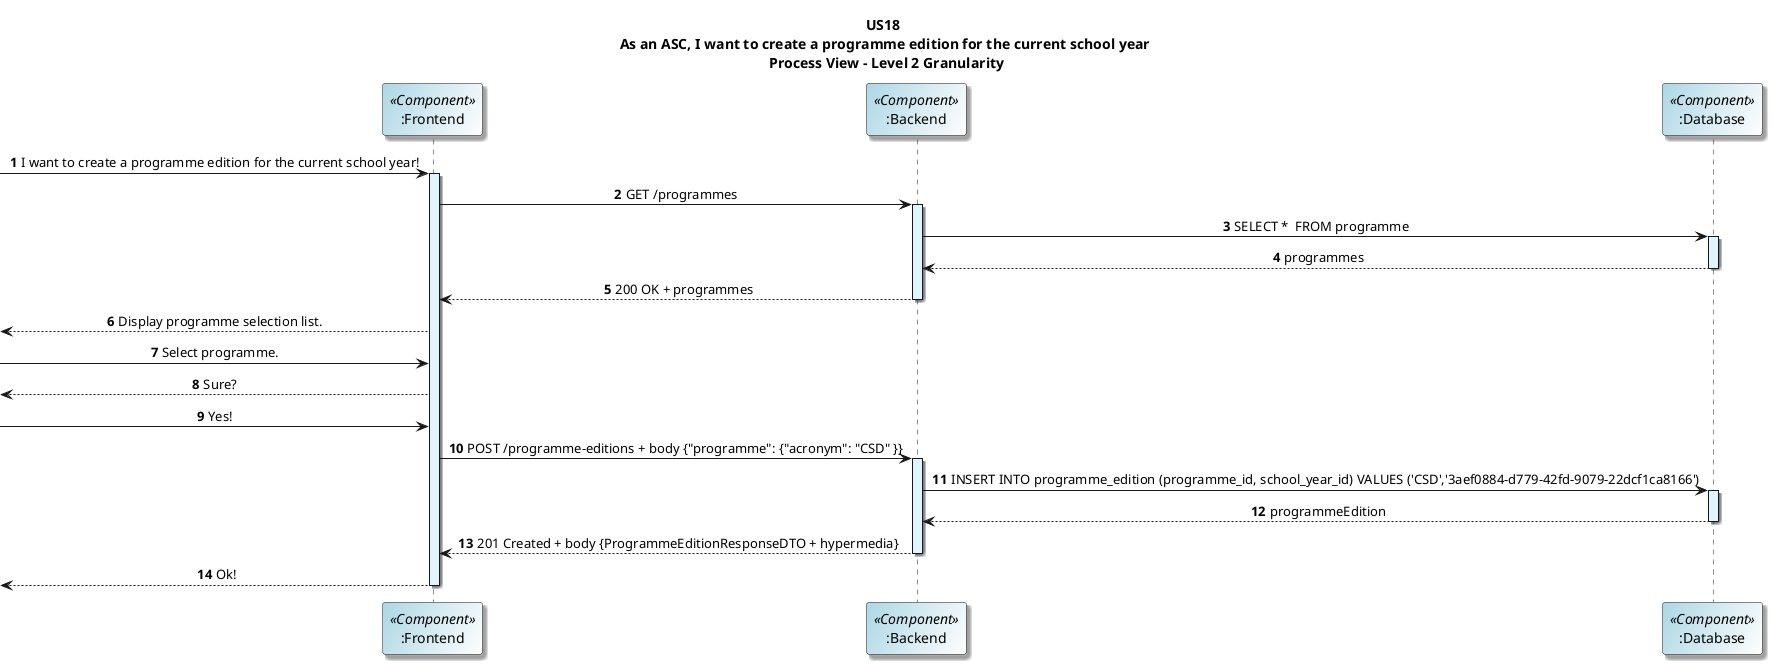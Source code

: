 @startuml

title US18 \n As an ASC, I want to create a programme edition for the current school year \n Process View - Level 2 Granularity
skinparam titleFontName "Verdana"
skinparam defaultFontName "Verdana"
skinparam defaultTextAlignment center
skinparam shadowing true
skinparam actorBackgroundColor #lightblue
skinparam participantBackgroundColor #lightblue/white
autonumber


participant ":Frontend" as frontend <<Component>>
participant ":Backend" as backend <<Component>>
participant ":Database" as DB <<Component>>

-> frontend: I want to create a programme edition for the current school year!
activate frontend #E1F5FE

frontend -> backend: GET /programmes
activate backend #E1F5FE
backend -> DB: SELECT *  FROM programme
activate DB #E1F5FE
DB --> backend: programmes
deactivate DB
backend --> frontend: 200 OK + programmes
deactivate backend
<-- frontend: Display programme selection list.

-> frontend: Select programme.


<-- frontend: Sure?

-> frontend: Yes!

frontend -> backend: POST /programme-editions + body {"programme": {"acronym": "CSD" }}
activate backend #E1F5FE
backend -> DB: INSERT INTO programme_edition (programme_id, school_year_id) VALUES ('CSD','3aef0884-d779-42fd-9079-22dcf1ca8166')
activate DB #E1F5FE
DB --> backend: programmeEdition
deactivate DB


backend --> frontend: 201 Created + body {ProgrammeEditionResponseDTO + hypermedia}
deactivate backend

<-- frontend: Ok!
deactivate frontend

@enduml